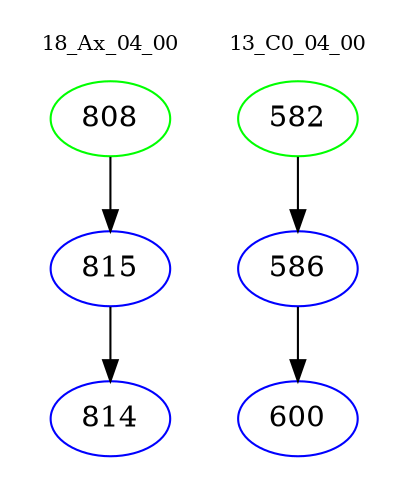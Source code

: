 digraph{
subgraph cluster_0 {
color = white
label = "18_Ax_04_00";
fontsize=10;
T0_808 [label="808", color="green"]
T0_808 -> T0_815 [color="black"]
T0_815 [label="815", color="blue"]
T0_815 -> T0_814 [color="black"]
T0_814 [label="814", color="blue"]
}
subgraph cluster_1 {
color = white
label = "13_C0_04_00";
fontsize=10;
T1_582 [label="582", color="green"]
T1_582 -> T1_586 [color="black"]
T1_586 [label="586", color="blue"]
T1_586 -> T1_600 [color="black"]
T1_600 [label="600", color="blue"]
}
}
